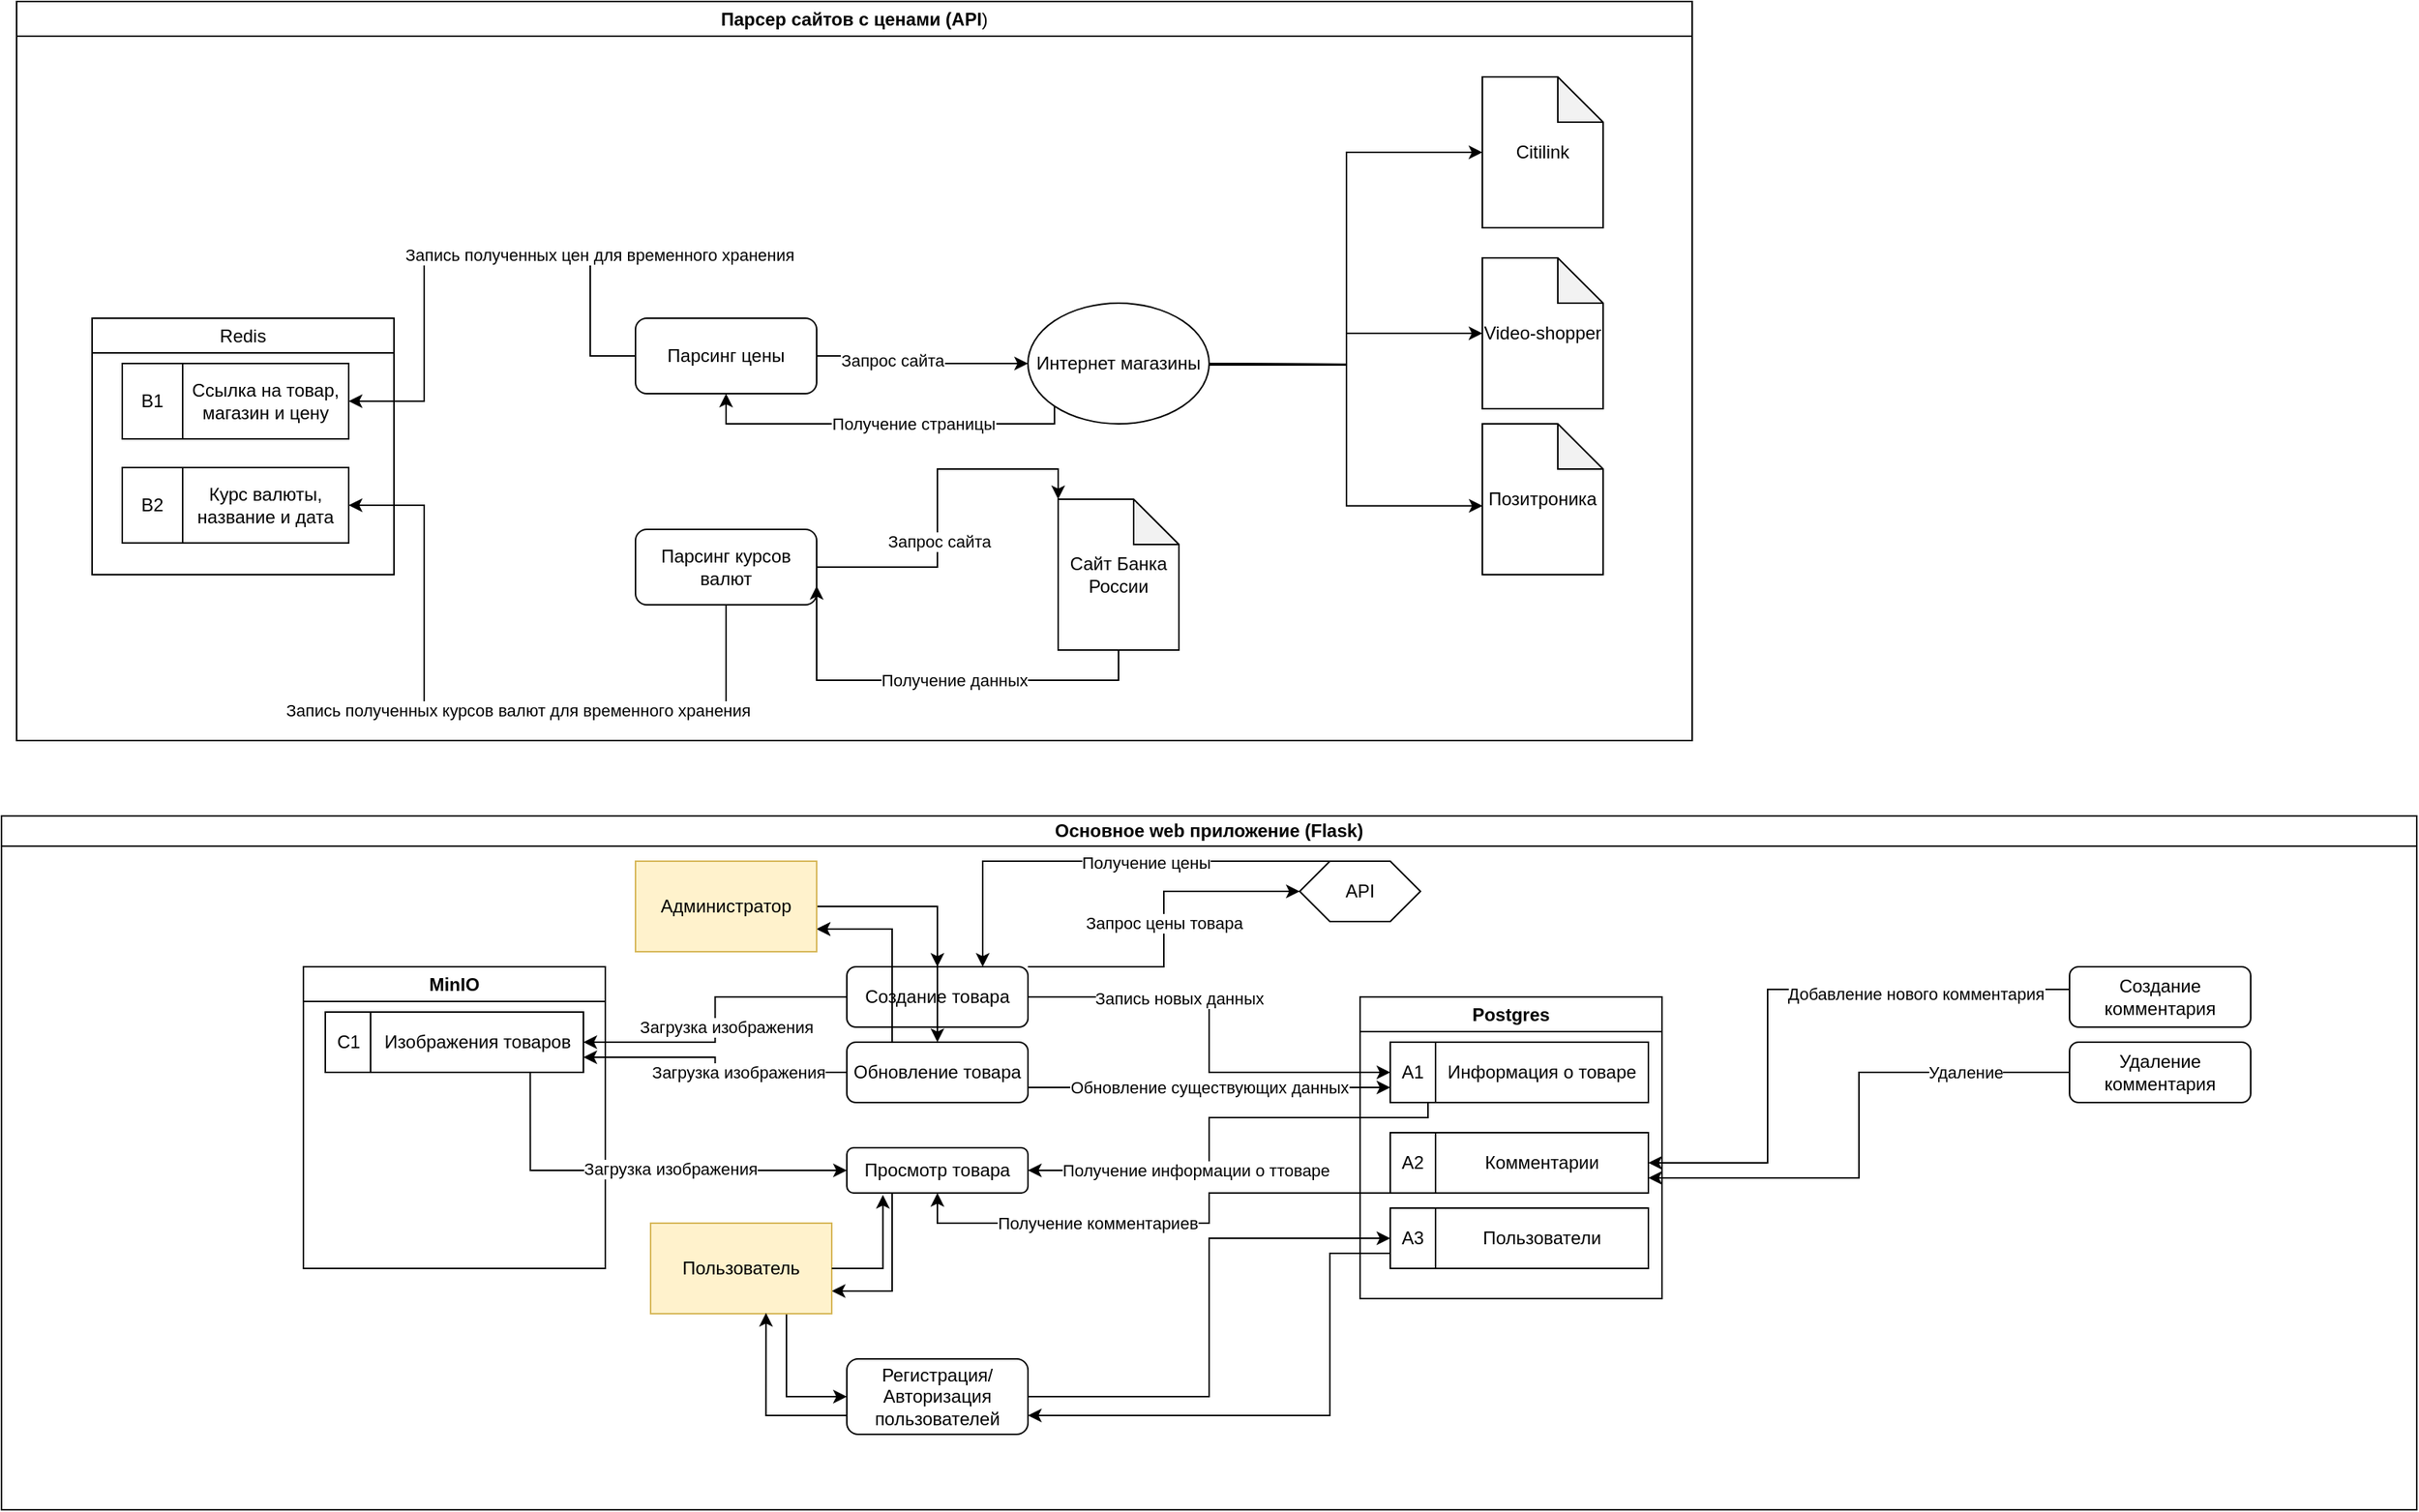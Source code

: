 <mxfile version="22.0.6" type="device">
  <diagram name="Страница 1" id="RVdQjrf1gRSQ19kinUNL">
    <mxGraphModel dx="1222" dy="1278" grid="1" gridSize="10" guides="1" tooltips="1" connect="1" arrows="1" fold="1" page="1" pageScale="1" pageWidth="827" pageHeight="1169" math="0" shadow="0">
      <root>
        <mxCell id="0" />
        <mxCell id="1" parent="0" />
        <mxCell id="SzrORsKIgEMztTj-iBjT-6" style="edgeStyle=orthogonalEdgeStyle;rounded=0;orthogonalLoop=1;jettySize=auto;html=1;" parent="1" target="SzrORsKIgEMztTj-iBjT-2" edge="1">
          <mxGeometry relative="1" as="geometry">
            <mxPoint x="1590" y="240" as="sourcePoint" />
          </mxGeometry>
        </mxCell>
        <mxCell id="SzrORsKIgEMztTj-iBjT-1" value="Citilink" style="shape=note;whiteSpace=wrap;html=1;backgroundOutline=1;darkOpacity=0.05;" parent="1" vertex="1">
          <mxGeometry x="1771" y="50" width="80" height="100" as="geometry" />
        </mxCell>
        <mxCell id="SzrORsKIgEMztTj-iBjT-2" value="Video-shopper" style="shape=note;whiteSpace=wrap;html=1;backgroundOutline=1;darkOpacity=0.05;" parent="1" vertex="1">
          <mxGeometry x="1771" y="170" width="80" height="100" as="geometry" />
        </mxCell>
        <mxCell id="SzrORsKIgEMztTj-iBjT-3" value="Позитроника" style="shape=note;whiteSpace=wrap;html=1;backgroundOutline=1;darkOpacity=0.05;" parent="1" vertex="1">
          <mxGeometry x="1771" y="280" width="80" height="100" as="geometry" />
        </mxCell>
        <mxCell id="SzrORsKIgEMztTj-iBjT-5" style="edgeStyle=orthogonalEdgeStyle;rounded=0;orthogonalLoop=1;jettySize=auto;html=1;entryX=0;entryY=0.5;entryDx=0;entryDy=0;entryPerimeter=0;" parent="1" target="SzrORsKIgEMztTj-iBjT-1" edge="1">
          <mxGeometry relative="1" as="geometry">
            <mxPoint x="1590" y="240" as="sourcePoint" />
          </mxGeometry>
        </mxCell>
        <mxCell id="SzrORsKIgEMztTj-iBjT-7" style="edgeStyle=orthogonalEdgeStyle;rounded=0;orthogonalLoop=1;jettySize=auto;html=1;entryX=0.002;entryY=0.544;entryDx=0;entryDy=0;entryPerimeter=0;" parent="1" target="SzrORsKIgEMztTj-iBjT-3" edge="1">
          <mxGeometry relative="1" as="geometry">
            <mxPoint x="1590" y="240" as="sourcePoint" />
            <Array as="points">
              <mxPoint x="1590" y="241" />
              <mxPoint x="1681" y="241" />
              <mxPoint x="1681" y="334" />
            </Array>
          </mxGeometry>
        </mxCell>
        <mxCell id="SzrORsKIgEMztTj-iBjT-11" value="&lt;span style=&quot;font-weight: 400;&quot;&gt;Redis&lt;/span&gt;" style="swimlane;whiteSpace=wrap;html=1;" parent="1" vertex="1">
          <mxGeometry x="850" y="210" width="200" height="170" as="geometry" />
        </mxCell>
        <mxCell id="SzrORsKIgEMztTj-iBjT-10" value="Ссылка на товар, магазин и цену" style="rounded=0;whiteSpace=wrap;html=1;" parent="SzrORsKIgEMztTj-iBjT-11" vertex="1">
          <mxGeometry x="60" y="30" width="110" height="50" as="geometry" />
        </mxCell>
        <mxCell id="SzrORsKIgEMztTj-iBjT-13" value="Курс валюты, название и дата" style="rounded=0;whiteSpace=wrap;html=1;" parent="SzrORsKIgEMztTj-iBjT-11" vertex="1">
          <mxGeometry x="60" y="99" width="110" height="50" as="geometry" />
        </mxCell>
        <mxCell id="SzrORsKIgEMztTj-iBjT-14" value="B2" style="rounded=0;whiteSpace=wrap;html=1;" parent="SzrORsKIgEMztTj-iBjT-11" vertex="1">
          <mxGeometry x="20" y="99" width="40" height="50" as="geometry" />
        </mxCell>
        <mxCell id="SzrORsKIgEMztTj-iBjT-12" value="B1" style="rounded=0;whiteSpace=wrap;html=1;" parent="SzrORsKIgEMztTj-iBjT-11" vertex="1">
          <mxGeometry x="20" y="30" width="40" height="50" as="geometry" />
        </mxCell>
        <mxCell id="SzrORsKIgEMztTj-iBjT-19" style="edgeStyle=orthogonalEdgeStyle;rounded=0;orthogonalLoop=1;jettySize=auto;html=1;" parent="1" source="SzrORsKIgEMztTj-iBjT-16" target="SzrORsKIgEMztTj-iBjT-18" edge="1">
          <mxGeometry relative="1" as="geometry" />
        </mxCell>
        <mxCell id="SzrORsKIgEMztTj-iBjT-20" value="Запрос сайта" style="edgeLabel;html=1;align=center;verticalAlign=middle;resizable=0;points=[];" parent="SzrORsKIgEMztTj-iBjT-19" vertex="1" connectable="0">
          <mxGeometry x="-0.314" y="-3" relative="1" as="geometry">
            <mxPoint as="offset" />
          </mxGeometry>
        </mxCell>
        <mxCell id="SzrORsKIgEMztTj-iBjT-23" style="edgeStyle=orthogonalEdgeStyle;rounded=0;orthogonalLoop=1;jettySize=auto;html=1;entryX=1;entryY=0.5;entryDx=0;entryDy=0;" parent="1" source="SzrORsKIgEMztTj-iBjT-16" target="SzrORsKIgEMztTj-iBjT-10" edge="1">
          <mxGeometry relative="1" as="geometry">
            <Array as="points">
              <mxPoint x="1180" y="235" />
              <mxPoint x="1180" y="170" />
              <mxPoint x="1070" y="170" />
              <mxPoint x="1070" y="265" />
            </Array>
          </mxGeometry>
        </mxCell>
        <mxCell id="SzrORsKIgEMztTj-iBjT-24" value="Запись полученных цен для временного хранения" style="edgeLabel;html=1;align=center;verticalAlign=middle;resizable=0;points=[];" parent="SzrORsKIgEMztTj-iBjT-23" vertex="1" connectable="0">
          <mxGeometry x="-0.013" y="-1" relative="1" as="geometry">
            <mxPoint x="83" y="-1" as="offset" />
          </mxGeometry>
        </mxCell>
        <mxCell id="SzrORsKIgEMztTj-iBjT-16" value="Парсинг цены" style="rounded=1;whiteSpace=wrap;html=1;" parent="1" vertex="1">
          <mxGeometry x="1210" y="210" width="120" height="50" as="geometry" />
        </mxCell>
        <mxCell id="SzrORsKIgEMztTj-iBjT-21" style="edgeStyle=orthogonalEdgeStyle;rounded=0;orthogonalLoop=1;jettySize=auto;html=1;entryX=0.5;entryY=1;entryDx=0;entryDy=0;exitX=0;exitY=1;exitDx=0;exitDy=0;" parent="1" source="SzrORsKIgEMztTj-iBjT-18" target="SzrORsKIgEMztTj-iBjT-16" edge="1">
          <mxGeometry relative="1" as="geometry">
            <Array as="points">
              <mxPoint x="1488" y="280" />
              <mxPoint x="1270" y="280" />
            </Array>
          </mxGeometry>
        </mxCell>
        <mxCell id="SzrORsKIgEMztTj-iBjT-22" value="Получение страницы" style="edgeLabel;html=1;align=center;verticalAlign=middle;resizable=0;points=[];" parent="SzrORsKIgEMztTj-iBjT-21" vertex="1" connectable="0">
          <mxGeometry x="-0.15" relative="1" as="geometry">
            <mxPoint as="offset" />
          </mxGeometry>
        </mxCell>
        <mxCell id="SzrORsKIgEMztTj-iBjT-18" value="Интернет магазины" style="ellipse;whiteSpace=wrap;html=1;" parent="1" vertex="1">
          <mxGeometry x="1470" y="200" width="120" height="80" as="geometry" />
        </mxCell>
        <mxCell id="SzrORsKIgEMztTj-iBjT-32" style="edgeStyle=orthogonalEdgeStyle;rounded=0;orthogonalLoop=1;jettySize=auto;html=1;entryX=1;entryY=0.5;entryDx=0;entryDy=0;" parent="1" source="SzrORsKIgEMztTj-iBjT-25" target="SzrORsKIgEMztTj-iBjT-13" edge="1">
          <mxGeometry relative="1" as="geometry">
            <Array as="points">
              <mxPoint x="1270" y="470" />
              <mxPoint x="1070" y="470" />
              <mxPoint x="1070" y="334" />
            </Array>
          </mxGeometry>
        </mxCell>
        <mxCell id="SzrORsKIgEMztTj-iBjT-34" value="Запись полученных курсов валют для временного хранения" style="edgeLabel;html=1;align=center;verticalAlign=middle;resizable=0;points=[];" parent="SzrORsKIgEMztTj-iBjT-32" vertex="1" connectable="0">
          <mxGeometry x="-0.455" y="-2" relative="1" as="geometry">
            <mxPoint x="-84" y="2" as="offset" />
          </mxGeometry>
        </mxCell>
        <mxCell id="SzrORsKIgEMztTj-iBjT-25" value="Парсинг курсов валют" style="rounded=1;whiteSpace=wrap;html=1;" parent="1" vertex="1">
          <mxGeometry x="1210" y="350" width="120" height="50" as="geometry" />
        </mxCell>
        <mxCell id="SzrORsKIgEMztTj-iBjT-30" style="edgeStyle=orthogonalEdgeStyle;rounded=0;orthogonalLoop=1;jettySize=auto;html=1;entryX=1;entryY=0.75;entryDx=0;entryDy=0;" parent="1" source="SzrORsKIgEMztTj-iBjT-27" target="SzrORsKIgEMztTj-iBjT-25" edge="1">
          <mxGeometry relative="1" as="geometry">
            <Array as="points">
              <mxPoint x="1530" y="450" />
              <mxPoint x="1330" y="450" />
            </Array>
          </mxGeometry>
        </mxCell>
        <mxCell id="SzrORsKIgEMztTj-iBjT-31" value="Получение данных" style="edgeLabel;html=1;align=center;verticalAlign=middle;resizable=0;points=[];" parent="SzrORsKIgEMztTj-iBjT-30" vertex="1" connectable="0">
          <mxGeometry x="0.251" relative="1" as="geometry">
            <mxPoint x="47" as="offset" />
          </mxGeometry>
        </mxCell>
        <mxCell id="SzrORsKIgEMztTj-iBjT-27" value="Сайт Банка России" style="shape=note;whiteSpace=wrap;html=1;backgroundOutline=1;darkOpacity=0.05;" parent="1" vertex="1">
          <mxGeometry x="1490" y="330" width="80" height="100" as="geometry" />
        </mxCell>
        <mxCell id="SzrORsKIgEMztTj-iBjT-28" style="edgeStyle=orthogonalEdgeStyle;rounded=0;orthogonalLoop=1;jettySize=auto;html=1;entryX=0;entryY=0;entryDx=0;entryDy=0;entryPerimeter=0;" parent="1" source="SzrORsKIgEMztTj-iBjT-25" target="SzrORsKIgEMztTj-iBjT-27" edge="1">
          <mxGeometry relative="1" as="geometry" />
        </mxCell>
        <mxCell id="SzrORsKIgEMztTj-iBjT-29" value="Запрос сайта" style="edgeLabel;html=1;align=center;verticalAlign=middle;resizable=0;points=[];" parent="SzrORsKIgEMztTj-iBjT-28" vertex="1" connectable="0">
          <mxGeometry x="-0.21" y="-1" relative="1" as="geometry">
            <mxPoint as="offset" />
          </mxGeometry>
        </mxCell>
        <mxCell id="SzrORsKIgEMztTj-iBjT-35" value="Парсер сайтов с ценами (API&lt;span style=&quot;font-weight: 400;&quot;&gt;)&lt;/span&gt;" style="swimlane;whiteSpace=wrap;html=1;" parent="1" vertex="1">
          <mxGeometry x="800" width="1110" height="490" as="geometry">
            <mxRectangle x="800" width="220" height="30" as="alternateBounds" />
          </mxGeometry>
        </mxCell>
        <mxCell id="SzrORsKIgEMztTj-iBjT-36" value="Основное web приложение (Flask)" style="swimlane;whiteSpace=wrap;html=1;startSize=20;" parent="1" vertex="1">
          <mxGeometry x="790" y="540" width="1600" height="460" as="geometry" />
        </mxCell>
        <mxCell id="SzrORsKIgEMztTj-iBjT-38" value="Postgres" style="swimlane;whiteSpace=wrap;html=1;" parent="SzrORsKIgEMztTj-iBjT-36" vertex="1">
          <mxGeometry x="900" y="120" width="200" height="200" as="geometry" />
        </mxCell>
        <mxCell id="SzrORsKIgEMztTj-iBjT-41" value="Информация о товаре" style="rounded=0;whiteSpace=wrap;html=1;" parent="SzrORsKIgEMztTj-iBjT-38" vertex="1">
          <mxGeometry x="50" y="30" width="141" height="40" as="geometry" />
        </mxCell>
        <mxCell id="SzrORsKIgEMztTj-iBjT-54" value="Комментарии" style="rounded=0;whiteSpace=wrap;html=1;" parent="SzrORsKIgEMztTj-iBjT-38" vertex="1">
          <mxGeometry x="50" y="90" width="141" height="40" as="geometry" />
        </mxCell>
        <mxCell id="SzrORsKIgEMztTj-iBjT-55" value="A2" style="rounded=0;whiteSpace=wrap;html=1;" parent="SzrORsKIgEMztTj-iBjT-38" vertex="1">
          <mxGeometry x="20" y="90" width="30" height="40" as="geometry" />
        </mxCell>
        <mxCell id="SzrORsKIgEMztTj-iBjT-116" value="Пользователи" style="rounded=0;whiteSpace=wrap;html=1;" parent="SzrORsKIgEMztTj-iBjT-38" vertex="1">
          <mxGeometry x="50" y="140" width="141" height="40" as="geometry" />
        </mxCell>
        <mxCell id="SzrORsKIgEMztTj-iBjT-117" value="A3" style="rounded=0;whiteSpace=wrap;html=1;" parent="SzrORsKIgEMztTj-iBjT-38" vertex="1">
          <mxGeometry x="20" y="140" width="30" height="40" as="geometry" />
        </mxCell>
        <mxCell id="SzrORsKIgEMztTj-iBjT-39" value="MinIO" style="swimlane;whiteSpace=wrap;html=1;" parent="SzrORsKIgEMztTj-iBjT-36" vertex="1">
          <mxGeometry x="200" y="100" width="200" height="200" as="geometry" />
        </mxCell>
        <mxCell id="SzrORsKIgEMztTj-iBjT-67" value="Изображения товаров" style="rounded=0;whiteSpace=wrap;html=1;" parent="SzrORsKIgEMztTj-iBjT-39" vertex="1">
          <mxGeometry x="44.5" y="30" width="141" height="40" as="geometry" />
        </mxCell>
        <mxCell id="SzrORsKIgEMztTj-iBjT-68" value="C1" style="rounded=0;whiteSpace=wrap;html=1;" parent="SzrORsKIgEMztTj-iBjT-39" vertex="1">
          <mxGeometry x="14.5" y="30" width="30" height="40" as="geometry" />
        </mxCell>
        <mxCell id="SzrORsKIgEMztTj-iBjT-43" style="edgeStyle=orthogonalEdgeStyle;rounded=0;orthogonalLoop=1;jettySize=auto;html=1;entryX=0;entryY=0.5;entryDx=0;entryDy=0;" parent="SzrORsKIgEMztTj-iBjT-36" source="SzrORsKIgEMztTj-iBjT-40" target="SzrORsKIgEMztTj-iBjT-42" edge="1">
          <mxGeometry relative="1" as="geometry" />
        </mxCell>
        <mxCell id="SzrORsKIgEMztTj-iBjT-44" value="Запись новых данных" style="edgeLabel;html=1;align=center;verticalAlign=middle;resizable=0;points=[];" parent="SzrORsKIgEMztTj-iBjT-43" vertex="1" connectable="0">
          <mxGeometry x="-0.314" y="-1" relative="1" as="geometry">
            <mxPoint as="offset" />
          </mxGeometry>
        </mxCell>
        <mxCell id="SzrORsKIgEMztTj-iBjT-69" style="edgeStyle=orthogonalEdgeStyle;rounded=0;orthogonalLoop=1;jettySize=auto;html=1;entryX=1;entryY=0.5;entryDx=0;entryDy=0;" parent="SzrORsKIgEMztTj-iBjT-36" source="SzrORsKIgEMztTj-iBjT-40" target="SzrORsKIgEMztTj-iBjT-67" edge="1">
          <mxGeometry relative="1" as="geometry" />
        </mxCell>
        <mxCell id="SzrORsKIgEMztTj-iBjT-70" value="Загрузка изображения" style="edgeLabel;html=1;align=center;verticalAlign=middle;resizable=0;points=[];" parent="SzrORsKIgEMztTj-iBjT-69" vertex="1" connectable="0">
          <mxGeometry x="0.289" y="-3" relative="1" as="geometry">
            <mxPoint x="22" y="-7" as="offset" />
          </mxGeometry>
        </mxCell>
        <mxCell id="SzrORsKIgEMztTj-iBjT-111" style="edgeStyle=orthogonalEdgeStyle;rounded=0;orthogonalLoop=1;jettySize=auto;html=1;entryX=0;entryY=0.5;entryDx=0;entryDy=0;" parent="SzrORsKIgEMztTj-iBjT-36" source="SzrORsKIgEMztTj-iBjT-40" target="SzrORsKIgEMztTj-iBjT-110" edge="1">
          <mxGeometry relative="1" as="geometry">
            <Array as="points">
              <mxPoint x="770" y="100" />
              <mxPoint x="770" y="50" />
            </Array>
          </mxGeometry>
        </mxCell>
        <mxCell id="SzrORsKIgEMztTj-iBjT-112" value="Запрос цены товара" style="edgeLabel;html=1;align=center;verticalAlign=middle;resizable=0;points=[];" parent="SzrORsKIgEMztTj-iBjT-111" vertex="1" connectable="0">
          <mxGeometry x="0.033" relative="1" as="geometry">
            <mxPoint as="offset" />
          </mxGeometry>
        </mxCell>
        <mxCell id="SzrORsKIgEMztTj-iBjT-126" style="edgeStyle=orthogonalEdgeStyle;rounded=0;orthogonalLoop=1;jettySize=auto;html=1;exitX=0.25;exitY=0;exitDx=0;exitDy=0;entryX=1;entryY=0.75;entryDx=0;entryDy=0;" parent="SzrORsKIgEMztTj-iBjT-36" source="SzrORsKIgEMztTj-iBjT-40" target="SzrORsKIgEMztTj-iBjT-124" edge="1">
          <mxGeometry relative="1" as="geometry" />
        </mxCell>
        <mxCell id="SzrORsKIgEMztTj-iBjT-40" value="Создание товара" style="rounded=1;whiteSpace=wrap;html=1;" parent="SzrORsKIgEMztTj-iBjT-36" vertex="1">
          <mxGeometry x="560" y="100" width="120" height="40" as="geometry" />
        </mxCell>
        <mxCell id="SzrORsKIgEMztTj-iBjT-49" style="edgeStyle=orthogonalEdgeStyle;rounded=0;orthogonalLoop=1;jettySize=auto;html=1;entryX=1;entryY=0.5;entryDx=0;entryDy=0;" parent="SzrORsKIgEMztTj-iBjT-36" source="SzrORsKIgEMztTj-iBjT-42" target="SzrORsKIgEMztTj-iBjT-48" edge="1">
          <mxGeometry relative="1" as="geometry">
            <Array as="points">
              <mxPoint x="945" y="200" />
              <mxPoint x="800" y="200" />
              <mxPoint x="800" y="235" />
            </Array>
          </mxGeometry>
        </mxCell>
        <mxCell id="SzrORsKIgEMztTj-iBjT-50" value="Получение информации о ттоваре" style="edgeLabel;html=1;align=center;verticalAlign=middle;resizable=0;points=[];" parent="SzrORsKIgEMztTj-iBjT-49" vertex="1" connectable="0">
          <mxGeometry x="0.518" y="-1" relative="1" as="geometry">
            <mxPoint x="36" y="1" as="offset" />
          </mxGeometry>
        </mxCell>
        <mxCell id="SzrORsKIgEMztTj-iBjT-42" value="A1" style="rounded=0;whiteSpace=wrap;html=1;" parent="SzrORsKIgEMztTj-iBjT-36" vertex="1">
          <mxGeometry x="920" y="150" width="30" height="40" as="geometry" />
        </mxCell>
        <mxCell id="SzrORsKIgEMztTj-iBjT-46" style="edgeStyle=orthogonalEdgeStyle;rounded=0;orthogonalLoop=1;jettySize=auto;html=1;entryX=0;entryY=0.75;entryDx=0;entryDy=0;" parent="SzrORsKIgEMztTj-iBjT-36" source="SzrORsKIgEMztTj-iBjT-45" target="SzrORsKIgEMztTj-iBjT-42" edge="1">
          <mxGeometry relative="1" as="geometry">
            <Array as="points">
              <mxPoint x="740" y="180" />
              <mxPoint x="740" y="180" />
            </Array>
          </mxGeometry>
        </mxCell>
        <mxCell id="SzrORsKIgEMztTj-iBjT-47" value="Обновление существующих данных" style="edgeLabel;html=1;align=center;verticalAlign=middle;resizable=0;points=[];" parent="SzrORsKIgEMztTj-iBjT-46" vertex="1" connectable="0">
          <mxGeometry x="-0.217" relative="1" as="geometry">
            <mxPoint x="26" as="offset" />
          </mxGeometry>
        </mxCell>
        <mxCell id="SzrORsKIgEMztTj-iBjT-71" style="edgeStyle=orthogonalEdgeStyle;rounded=0;orthogonalLoop=1;jettySize=auto;html=1;entryX=1;entryY=0.75;entryDx=0;entryDy=0;" parent="SzrORsKIgEMztTj-iBjT-36" source="SzrORsKIgEMztTj-iBjT-45" target="SzrORsKIgEMztTj-iBjT-67" edge="1">
          <mxGeometry relative="1" as="geometry" />
        </mxCell>
        <mxCell id="SzrORsKIgEMztTj-iBjT-72" value="Загрузка изображения" style="edgeLabel;html=1;align=center;verticalAlign=middle;resizable=0;points=[];" parent="SzrORsKIgEMztTj-iBjT-71" vertex="1" connectable="0">
          <mxGeometry x="-0.217" relative="1" as="geometry">
            <mxPoint as="offset" />
          </mxGeometry>
        </mxCell>
        <mxCell id="SzrORsKIgEMztTj-iBjT-129" style="edgeStyle=orthogonalEdgeStyle;rounded=0;orthogonalLoop=1;jettySize=auto;html=1;exitX=0.25;exitY=0;exitDx=0;exitDy=0;entryX=1;entryY=0.75;entryDx=0;entryDy=0;" parent="SzrORsKIgEMztTj-iBjT-36" source="SzrORsKIgEMztTj-iBjT-45" target="SzrORsKIgEMztTj-iBjT-124" edge="1">
          <mxGeometry relative="1" as="geometry" />
        </mxCell>
        <mxCell id="SzrORsKIgEMztTj-iBjT-45" value="Обновление&amp;nbsp;товара" style="rounded=1;whiteSpace=wrap;html=1;" parent="SzrORsKIgEMztTj-iBjT-36" vertex="1">
          <mxGeometry x="560" y="150" width="120" height="40" as="geometry" />
        </mxCell>
        <mxCell id="SzrORsKIgEMztTj-iBjT-131" style="edgeStyle=orthogonalEdgeStyle;rounded=0;orthogonalLoop=1;jettySize=auto;html=1;exitX=0.25;exitY=1;exitDx=0;exitDy=0;entryX=1;entryY=0.75;entryDx=0;entryDy=0;" parent="SzrORsKIgEMztTj-iBjT-36" source="SzrORsKIgEMztTj-iBjT-48" target="SzrORsKIgEMztTj-iBjT-127" edge="1">
          <mxGeometry relative="1" as="geometry" />
        </mxCell>
        <mxCell id="SzrORsKIgEMztTj-iBjT-48" value="Просмотр товара" style="rounded=1;whiteSpace=wrap;html=1;" parent="SzrORsKIgEMztTj-iBjT-36" vertex="1">
          <mxGeometry x="560" y="220" width="120" height="30" as="geometry" />
        </mxCell>
        <mxCell id="SzrORsKIgEMztTj-iBjT-63" style="edgeStyle=orthogonalEdgeStyle;rounded=0;orthogonalLoop=1;jettySize=auto;html=1;exitX=0;exitY=0.5;exitDx=0;exitDy=0;entryX=1;entryY=0.5;entryDx=0;entryDy=0;" parent="SzrORsKIgEMztTj-iBjT-36" source="SzrORsKIgEMztTj-iBjT-52" target="SzrORsKIgEMztTj-iBjT-54" edge="1">
          <mxGeometry relative="1" as="geometry">
            <Array as="points">
              <mxPoint x="1170" y="115" />
              <mxPoint x="1170" y="230" />
            </Array>
          </mxGeometry>
        </mxCell>
        <mxCell id="SzrORsKIgEMztTj-iBjT-64" value="Добавление нового комментария" style="edgeLabel;html=1;align=center;verticalAlign=middle;resizable=0;points=[];" parent="SzrORsKIgEMztTj-iBjT-63" vertex="1" connectable="0">
          <mxGeometry x="0.034" y="-1" relative="1" as="geometry">
            <mxPoint x="99" y="1" as="offset" />
          </mxGeometry>
        </mxCell>
        <mxCell id="SzrORsKIgEMztTj-iBjT-52" value="Создание комментария" style="rounded=1;whiteSpace=wrap;html=1;" parent="SzrORsKIgEMztTj-iBjT-36" vertex="1">
          <mxGeometry x="1370" y="100" width="120" height="40" as="geometry" />
        </mxCell>
        <mxCell id="SzrORsKIgEMztTj-iBjT-65" style="edgeStyle=orthogonalEdgeStyle;rounded=0;orthogonalLoop=1;jettySize=auto;html=1;entryX=1;entryY=0.75;entryDx=0;entryDy=0;" parent="SzrORsKIgEMztTj-iBjT-36" source="SzrORsKIgEMztTj-iBjT-53" target="SzrORsKIgEMztTj-iBjT-54" edge="1">
          <mxGeometry relative="1" as="geometry" />
        </mxCell>
        <mxCell id="SzrORsKIgEMztTj-iBjT-66" value="Удаление" style="edgeLabel;html=1;align=center;verticalAlign=middle;resizable=0;points=[];" parent="SzrORsKIgEMztTj-iBjT-65" vertex="1" connectable="0">
          <mxGeometry x="-0.767" y="1" relative="1" as="geometry">
            <mxPoint x="-29" y="-1" as="offset" />
          </mxGeometry>
        </mxCell>
        <mxCell id="SzrORsKIgEMztTj-iBjT-53" value="Удаление комментария" style="rounded=1;whiteSpace=wrap;html=1;" parent="SzrORsKIgEMztTj-iBjT-36" vertex="1">
          <mxGeometry x="1370" y="150" width="120" height="40" as="geometry" />
        </mxCell>
        <mxCell id="SzrORsKIgEMztTj-iBjT-61" style="edgeStyle=orthogonalEdgeStyle;rounded=0;orthogonalLoop=1;jettySize=auto;html=1;exitX=0;exitY=0.5;exitDx=0;exitDy=0;entryX=0.5;entryY=1;entryDx=0;entryDy=0;" parent="SzrORsKIgEMztTj-iBjT-36" source="SzrORsKIgEMztTj-iBjT-55" target="SzrORsKIgEMztTj-iBjT-48" edge="1">
          <mxGeometry relative="1" as="geometry">
            <Array as="points">
              <mxPoint x="920" y="250" />
              <mxPoint x="800" y="250" />
              <mxPoint x="800" y="270" />
              <mxPoint x="620" y="270" />
            </Array>
          </mxGeometry>
        </mxCell>
        <mxCell id="SzrORsKIgEMztTj-iBjT-62" value="Получение комментариев" style="edgeLabel;html=1;align=center;verticalAlign=middle;resizable=0;points=[];" parent="SzrORsKIgEMztTj-iBjT-61" vertex="1" connectable="0">
          <mxGeometry x="0.3" relative="1" as="geometry">
            <mxPoint as="offset" />
          </mxGeometry>
        </mxCell>
        <mxCell id="SzrORsKIgEMztTj-iBjT-73" style="edgeStyle=orthogonalEdgeStyle;rounded=0;orthogonalLoop=1;jettySize=auto;html=1;exitX=0.75;exitY=1;exitDx=0;exitDy=0;entryX=0;entryY=0.5;entryDx=0;entryDy=0;" parent="SzrORsKIgEMztTj-iBjT-36" source="SzrORsKIgEMztTj-iBjT-67" target="SzrORsKIgEMztTj-iBjT-48" edge="1">
          <mxGeometry relative="1" as="geometry" />
        </mxCell>
        <mxCell id="SzrORsKIgEMztTj-iBjT-74" value="Загрузка изображения" style="edgeLabel;html=1;align=center;verticalAlign=middle;resizable=0;points=[];" parent="SzrORsKIgEMztTj-iBjT-73" vertex="1" connectable="0">
          <mxGeometry x="0.145" y="1" relative="1" as="geometry">
            <mxPoint as="offset" />
          </mxGeometry>
        </mxCell>
        <mxCell id="SzrORsKIgEMztTj-iBjT-118" style="edgeStyle=orthogonalEdgeStyle;rounded=0;orthogonalLoop=1;jettySize=auto;html=1;entryX=0;entryY=0.5;entryDx=0;entryDy=0;" parent="SzrORsKIgEMztTj-iBjT-36" source="SzrORsKIgEMztTj-iBjT-75" target="SzrORsKIgEMztTj-iBjT-117" edge="1">
          <mxGeometry relative="1" as="geometry" />
        </mxCell>
        <mxCell id="SzrORsKIgEMztTj-iBjT-75" value="Регистрация/Авторизация пользователей" style="rounded=1;whiteSpace=wrap;html=1;" parent="SzrORsKIgEMztTj-iBjT-36" vertex="1">
          <mxGeometry x="560" y="360" width="120" height="50" as="geometry" />
        </mxCell>
        <mxCell id="SzrORsKIgEMztTj-iBjT-113" style="edgeStyle=orthogonalEdgeStyle;rounded=0;orthogonalLoop=1;jettySize=auto;html=1;exitX=0.375;exitY=0;exitDx=0;exitDy=0;entryX=0.75;entryY=0;entryDx=0;entryDy=0;" parent="SzrORsKIgEMztTj-iBjT-36" source="SzrORsKIgEMztTj-iBjT-110" target="SzrORsKIgEMztTj-iBjT-40" edge="1">
          <mxGeometry relative="1" as="geometry">
            <Array as="points">
              <mxPoint x="650" y="30" />
            </Array>
          </mxGeometry>
        </mxCell>
        <mxCell id="SzrORsKIgEMztTj-iBjT-114" value="Получение цены" style="edgeLabel;html=1;align=center;verticalAlign=middle;resizable=0;points=[];" parent="SzrORsKIgEMztTj-iBjT-113" vertex="1" connectable="0">
          <mxGeometry x="-0.148" y="1" relative="1" as="geometry">
            <mxPoint as="offset" />
          </mxGeometry>
        </mxCell>
        <mxCell id="SzrORsKIgEMztTj-iBjT-110" value="API" style="shape=hexagon;perimeter=hexagonPerimeter2;whiteSpace=wrap;html=1;fixedSize=1;" parent="SzrORsKIgEMztTj-iBjT-36" vertex="1">
          <mxGeometry x="860" y="30" width="80" height="40" as="geometry" />
        </mxCell>
        <mxCell id="SzrORsKIgEMztTj-iBjT-125" style="edgeStyle=orthogonalEdgeStyle;rounded=0;orthogonalLoop=1;jettySize=auto;html=1;" parent="SzrORsKIgEMztTj-iBjT-36" source="SzrORsKIgEMztTj-iBjT-124" target="SzrORsKIgEMztTj-iBjT-40" edge="1">
          <mxGeometry relative="1" as="geometry" />
        </mxCell>
        <mxCell id="SzrORsKIgEMztTj-iBjT-128" style="edgeStyle=orthogonalEdgeStyle;rounded=0;orthogonalLoop=1;jettySize=auto;html=1;" parent="SzrORsKIgEMztTj-iBjT-36" source="SzrORsKIgEMztTj-iBjT-124" target="SzrORsKIgEMztTj-iBjT-45" edge="1">
          <mxGeometry relative="1" as="geometry" />
        </mxCell>
        <mxCell id="SzrORsKIgEMztTj-iBjT-124" value="Администратор" style="rounded=0;whiteSpace=wrap;html=1;fillColor=#fff2cc;strokeColor=#d6b656;" parent="SzrORsKIgEMztTj-iBjT-36" vertex="1">
          <mxGeometry x="420" y="30" width="120" height="60" as="geometry" />
        </mxCell>
        <mxCell id="SzrORsKIgEMztTj-iBjT-132" style="edgeStyle=orthogonalEdgeStyle;rounded=0;orthogonalLoop=1;jettySize=auto;html=1;exitX=0.75;exitY=1;exitDx=0;exitDy=0;entryX=0;entryY=0.5;entryDx=0;entryDy=0;" parent="SzrORsKIgEMztTj-iBjT-36" source="SzrORsKIgEMztTj-iBjT-127" target="SzrORsKIgEMztTj-iBjT-75" edge="1">
          <mxGeometry relative="1" as="geometry" />
        </mxCell>
        <mxCell id="SzrORsKIgEMztTj-iBjT-127" value="Пользователь" style="rounded=0;whiteSpace=wrap;html=1;fillColor=#fff2cc;strokeColor=#d6b656;" parent="SzrORsKIgEMztTj-iBjT-36" vertex="1">
          <mxGeometry x="430" y="270" width="120" height="60" as="geometry" />
        </mxCell>
        <mxCell id="SzrORsKIgEMztTj-iBjT-130" style="edgeStyle=orthogonalEdgeStyle;rounded=0;orthogonalLoop=1;jettySize=auto;html=1;entryX=0.199;entryY=1.042;entryDx=0;entryDy=0;entryPerimeter=0;" parent="SzrORsKIgEMztTj-iBjT-36" source="SzrORsKIgEMztTj-iBjT-127" target="SzrORsKIgEMztTj-iBjT-48" edge="1">
          <mxGeometry relative="1" as="geometry" />
        </mxCell>
        <mxCell id="SzrORsKIgEMztTj-iBjT-133" style="edgeStyle=orthogonalEdgeStyle;rounded=0;orthogonalLoop=1;jettySize=auto;html=1;exitX=0;exitY=0.75;exitDx=0;exitDy=0;entryX=0.637;entryY=0.992;entryDx=0;entryDy=0;entryPerimeter=0;" parent="SzrORsKIgEMztTj-iBjT-36" source="SzrORsKIgEMztTj-iBjT-75" target="SzrORsKIgEMztTj-iBjT-127" edge="1">
          <mxGeometry relative="1" as="geometry" />
        </mxCell>
        <mxCell id="SzrORsKIgEMztTj-iBjT-137" style="edgeStyle=orthogonalEdgeStyle;rounded=0;orthogonalLoop=1;jettySize=auto;html=1;exitX=0;exitY=0.75;exitDx=0;exitDy=0;entryX=1;entryY=0.75;entryDx=0;entryDy=0;" parent="SzrORsKIgEMztTj-iBjT-36" source="SzrORsKIgEMztTj-iBjT-117" target="SzrORsKIgEMztTj-iBjT-75" edge="1">
          <mxGeometry relative="1" as="geometry">
            <Array as="points">
              <mxPoint x="880" y="290" />
              <mxPoint x="880" y="397" />
            </Array>
          </mxGeometry>
        </mxCell>
      </root>
    </mxGraphModel>
  </diagram>
</mxfile>
